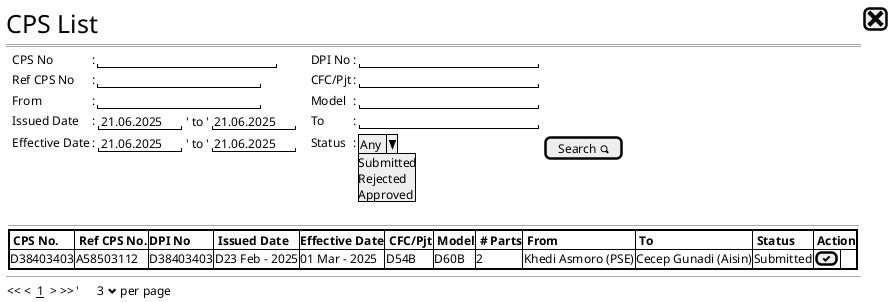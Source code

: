 @startsalt
{
  <size:25>CPS List |[<size:25><&x>]|*
  ==
  {
    .|CPS No            |: |"                      "|                 |.|.|DPI No      |: |"                      "|*|*
    .|Ref CPS No        |: |"                    "|                   |.|.|CFC/Pjt     |: |"                      "|*|*
    .|From              |: |"                    "|                   |.|.|Model       |: |"                      "|*|*
    .|Issued Date       |: {|"21.06.2025"|' to '|"21.06.2025"|}       |.|.|To          |: |"                      "|*
    .|Effective Date    |: {|"21.06.2025"|' to '|"21.06.2025"|}       |.|.|Status      |: | ^Any^Submitted^Rejected^Approved^ |* { [Search <&magnifying-glass>]| }*
  }
  .
  .
  {   
    .
    {
      --
      {+
          {#
            |<b> CPS No. |<b> Ref CPS No. |<b>DPI No|<b> Issued Date  | <b>Effective Date |<b> CFC/Pjt   |<b> Model  |<b> # Parts        |<b> From               |<b> To                 |<b> Status       |<b> Action       |*|*
            |D38403403   |A58503112       |D38403403|D23 Feb - 2025   | 01 Mar - 2025     |D54B          | D60B      | 2                 | Khedi Asmoro (PSE)    |  Cecep Gunadi (Aisin) |                 |     Submitted   | [<&check>]|.|*
          }
      }
    }
  }
  --
  {
  << <  __1__  > >>  |'      3 <&chevron-bottom> per page |*
  }  
}
@endsalt
